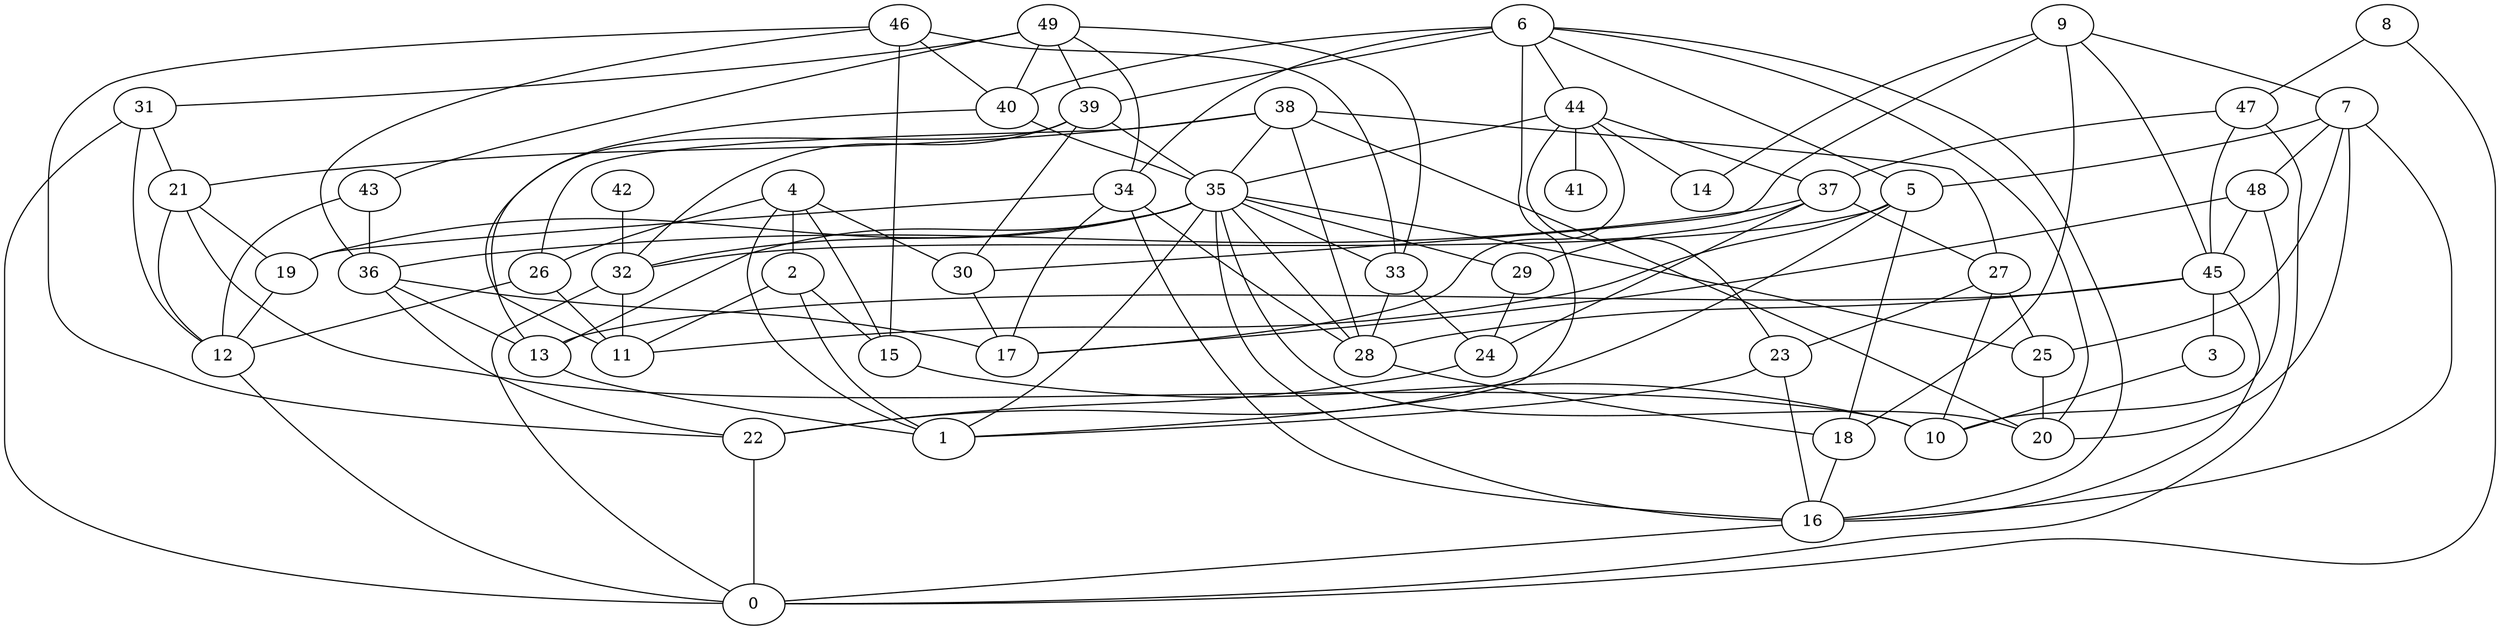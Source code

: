 digraph GG_graph {

subgraph G_graph {
edge [color = black]
"31" -> "12" [dir = none]
"18" -> "16" [dir = none]
"21" -> "10" [dir = none]
"38" -> "20" [dir = none]
"38" -> "35" [dir = none]
"25" -> "20" [dir = none]
"4" -> "1" [dir = none]
"4" -> "15" [dir = none]
"4" -> "2" [dir = none]
"4" -> "26" [dir = none]
"8" -> "47" [dir = none]
"39" -> "32" [dir = none]
"48" -> "10" [dir = none]
"48" -> "45" [dir = none]
"19" -> "12" [dir = none]
"26" -> "12" [dir = none]
"32" -> "11" [dir = none]
"32" -> "0" [dir = none]
"40" -> "35" [dir = none]
"9" -> "30" [dir = none]
"9" -> "45" [dir = none]
"36" -> "22" [dir = none]
"36" -> "13" [dir = none]
"6" -> "44" [dir = none]
"6" -> "16" [dir = none]
"45" -> "3" [dir = none]
"45" -> "16" [dir = none]
"45" -> "13" [dir = none]
"47" -> "45" [dir = none]
"46" -> "36" [dir = none]
"49" -> "33" [dir = none]
"49" -> "43" [dir = none]
"49" -> "34" [dir = none]
"42" -> "32" [dir = none]
"7" -> "5" [dir = none]
"7" -> "16" [dir = none]
"35" -> "19" [dir = none]
"35" -> "32" [dir = none]
"35" -> "13" [dir = none]
"35" -> "29" [dir = none]
"27" -> "10" [dir = none]
"34" -> "17" [dir = none]
"34" -> "28" [dir = none]
"34" -> "16" [dir = none]
"37" -> "24" [dir = none]
"37" -> "27" [dir = none]
"44" -> "23" [dir = none]
"44" -> "41" [dir = none]
"44" -> "14" [dir = none]
"35" -> "1" [dir = none]
"6" -> "40" [dir = none]
"38" -> "26" [dir = none]
"3" -> "10" [dir = none]
"26" -> "11" [dir = none]
"39" -> "30" [dir = none]
"38" -> "21" [dir = none]
"38" -> "28" [dir = none]
"46" -> "40" [dir = none]
"49" -> "39" [dir = none]
"43" -> "36" [dir = none]
"2" -> "11" [dir = none]
"7" -> "20" [dir = none]
"15" -> "10" [dir = none]
"48" -> "17" [dir = none]
"29" -> "24" [dir = none]
"6" -> "39" [dir = none]
"7" -> "25" [dir = none]
"31" -> "0" [dir = none]
"8" -> "0" [dir = none]
"45" -> "28" [dir = none]
"44" -> "17" [dir = none]
"6" -> "1" [dir = none]
"35" -> "16" [dir = none]
"9" -> "14" [dir = none]
"6" -> "34" [dir = none]
"46" -> "15" [dir = none]
"37" -> "36" [dir = none]
"35" -> "25" [dir = none]
"9" -> "7" [dir = none]
"38" -> "27" [dir = none]
"46" -> "22" [dir = none]
"47" -> "0" [dir = none]
"6" -> "5" [dir = none]
"21" -> "12" [dir = none]
"24" -> "22" [dir = none]
"5" -> "18" [dir = none]
"39" -> "35" [dir = none]
"2" -> "1" [dir = none]
"22" -> "0" [dir = none]
"4" -> "30" [dir = none]
"27" -> "25" [dir = none]
"28" -> "18" [dir = none]
"36" -> "17" [dir = none]
"21" -> "19" [dir = none]
"34" -> "19" [dir = none]
"5" -> "32" [dir = none]
"12" -> "0" [dir = none]
"40" -> "11" [dir = none]
"31" -> "21" [dir = none]
"49" -> "31" [dir = none]
"23" -> "16" [dir = none]
"6" -> "20" [dir = none]
"39" -> "13" [dir = none]
"35" -> "33" [dir = none]
"30" -> "17" [dir = none]
"7" -> "48" [dir = none]
"23" -> "1" [dir = none]
"49" -> "40" [dir = none]
"5" -> "22" [dir = none]
"44" -> "35" [dir = none]
"2" -> "15" [dir = none]
"35" -> "28" [dir = none]
"13" -> "1" [dir = none]
"33" -> "28" [dir = none]
"47" -> "37" [dir = none]
"44" -> "37" [dir = none]
"27" -> "23" [dir = none]
"33" -> "24" [dir = none]
"46" -> "33" [dir = none]
"37" -> "29" [dir = none]
"43" -> "12" [dir = none]
"16" -> "0" [dir = none]
"9" -> "18" [dir = none]
"5" -> "11" [dir = none]
"35" -> "20" [dir = none]
}

}
